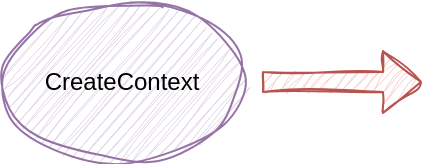 <mxfile version="21.2.9" type="github">
  <diagram name="Page-1" id="gVLVxvq3mKT_RiyL1DXC">
    <mxGraphModel dx="503" dy="425" grid="1" gridSize="10" guides="1" tooltips="1" connect="1" arrows="1" fold="1" page="1" pageScale="1" pageWidth="850" pageHeight="1100" math="0" shadow="0">
      <root>
        <mxCell id="0" />
        <mxCell id="1" parent="0" />
        <mxCell id="01dzEJVR30IAjuMak_ZZ-1" value="CreateContext" style="ellipse;whiteSpace=wrap;html=1;fillColor=#e1d5e7;strokeColor=#9673a6;sketch=1;curveFitting=1;jiggle=2;" parent="1" vertex="1">
          <mxGeometry x="250" y="400" width="120" height="80" as="geometry" />
        </mxCell>
        <mxCell id="I9fSkLd0s8oS5g2D0aAf-1" value="" style="shape=flexArrow;endArrow=classic;html=1;rounded=0;sketch=1;curveFitting=1;jiggle=2;shadow=0;fillColor=#f8cecc;strokeColor=#b85450;" edge="1" parent="1">
          <mxGeometry width="50" height="50" relative="1" as="geometry">
            <mxPoint x="380" y="440" as="sourcePoint" />
            <mxPoint x="460" y="440" as="targetPoint" />
          </mxGeometry>
        </mxCell>
      </root>
    </mxGraphModel>
  </diagram>
</mxfile>

